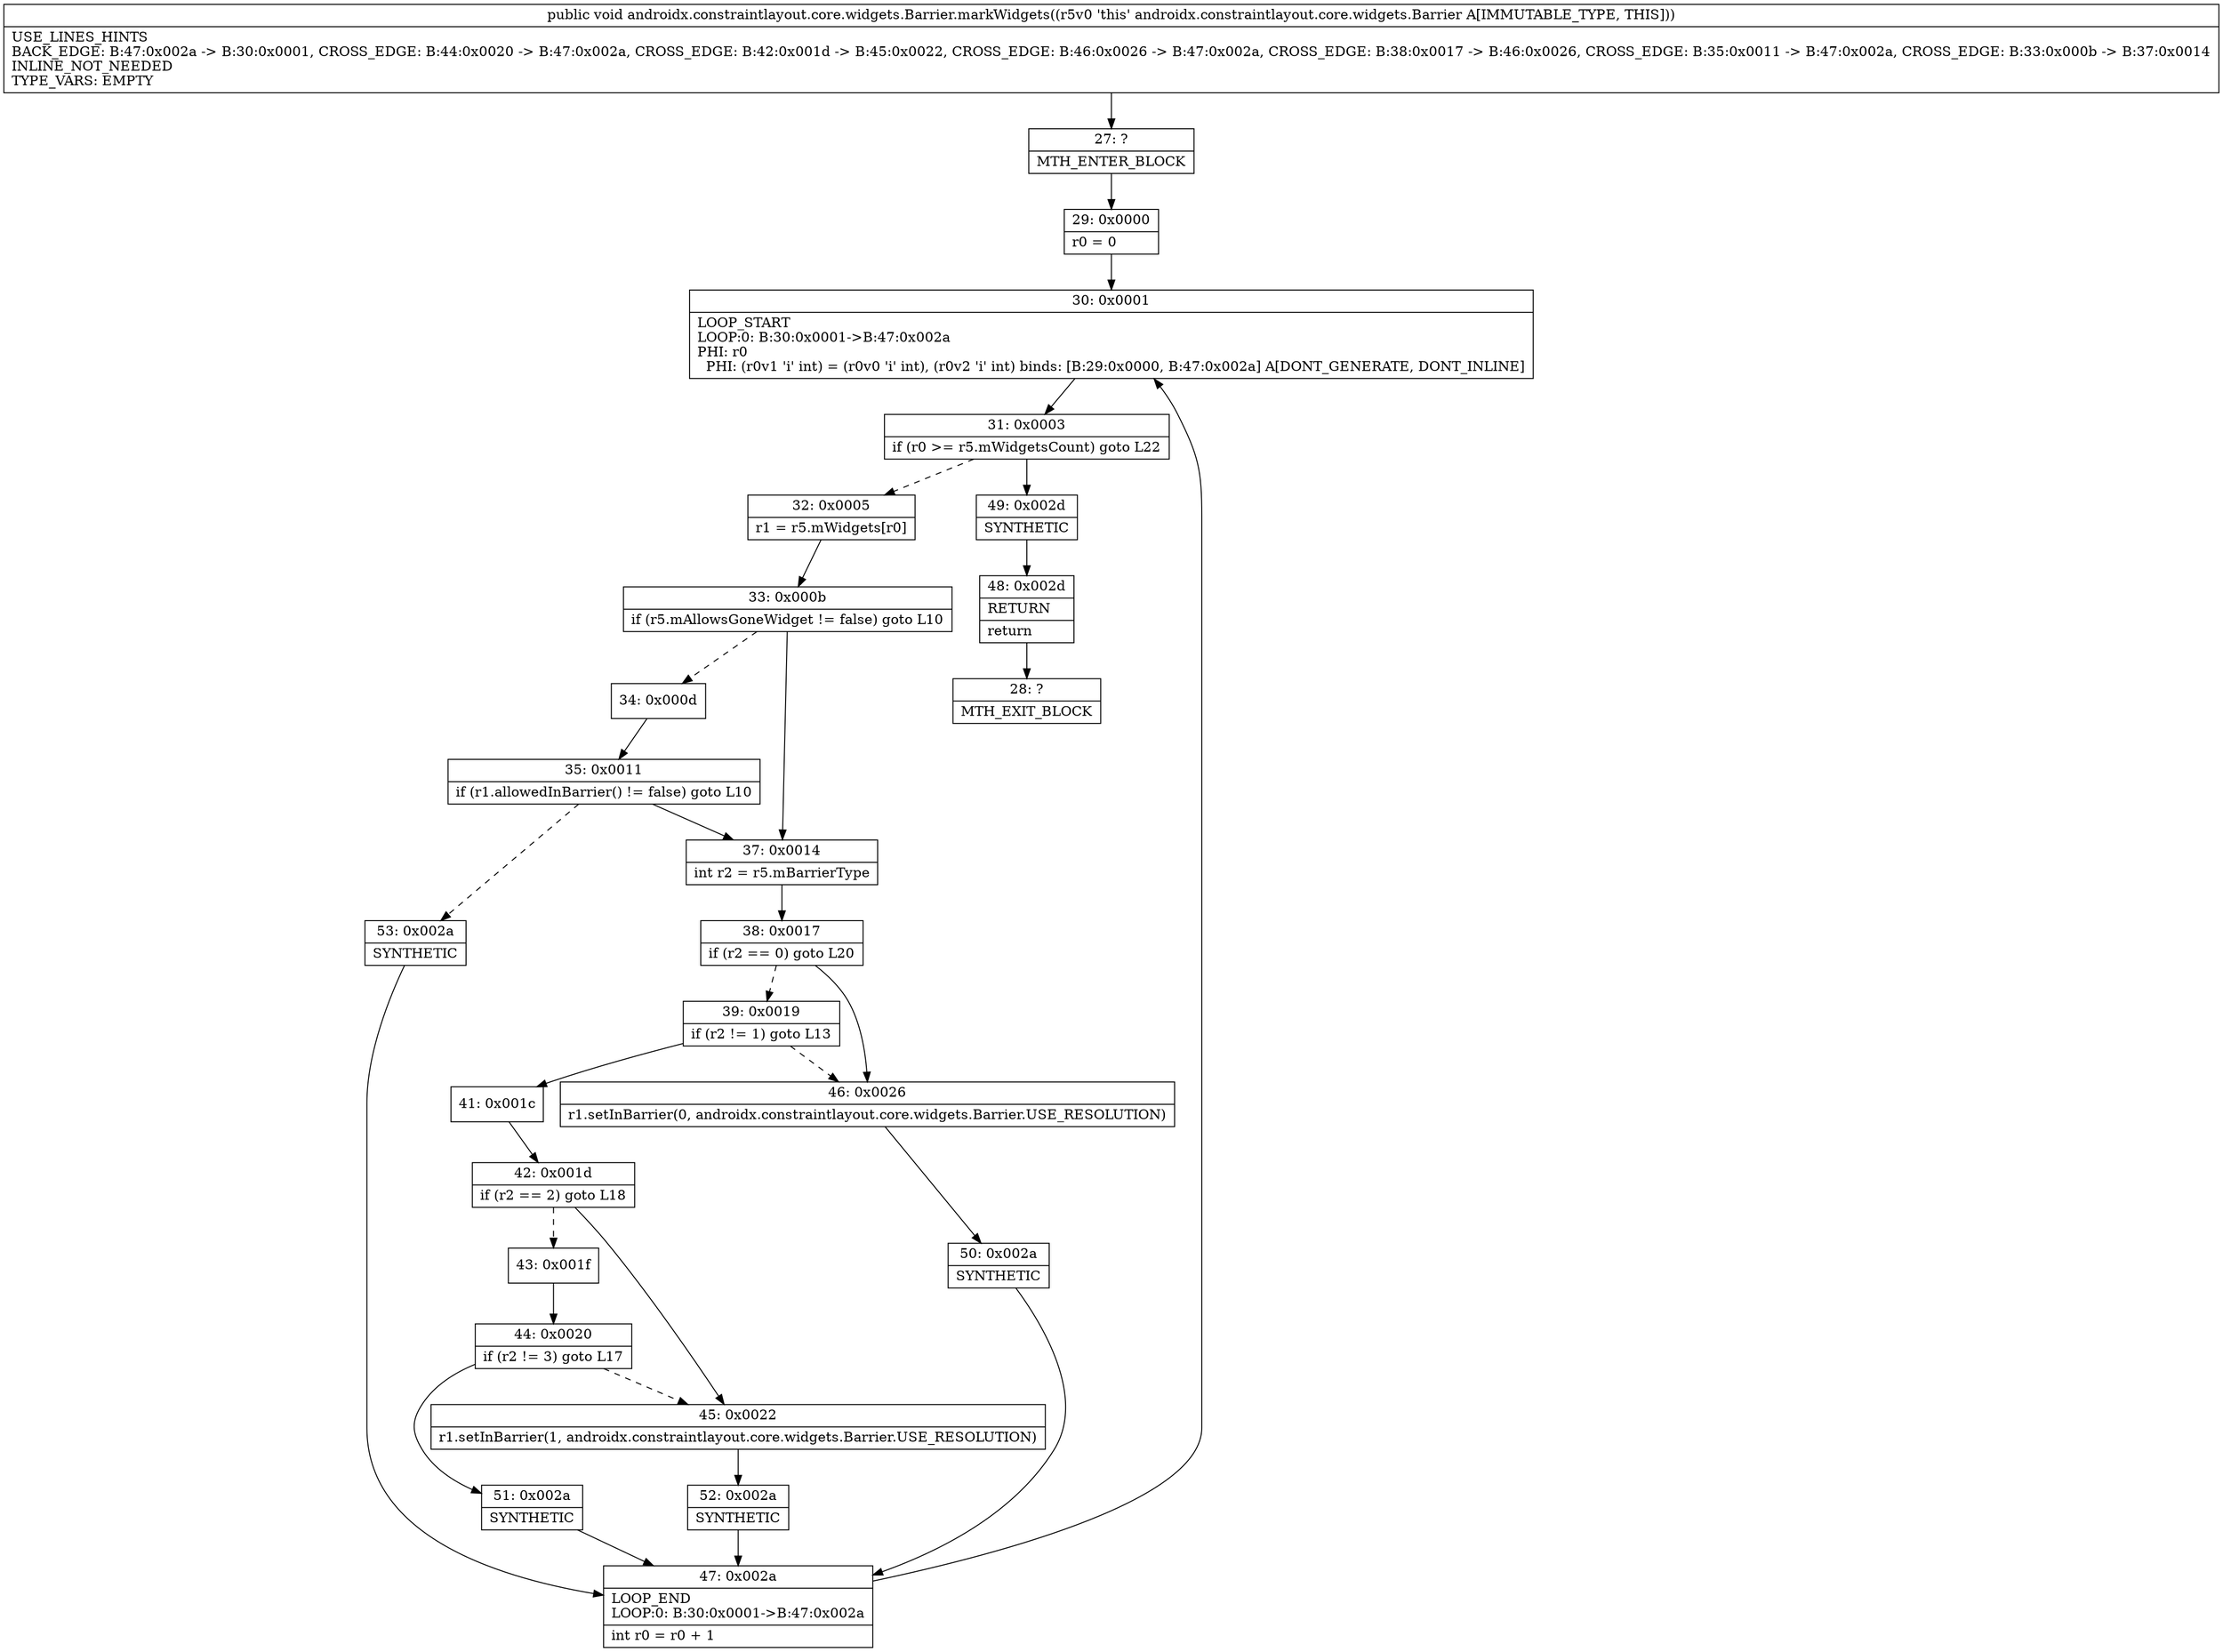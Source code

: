 digraph "CFG forandroidx.constraintlayout.core.widgets.Barrier.markWidgets()V" {
Node_27 [shape=record,label="{27\:\ ?|MTH_ENTER_BLOCK\l}"];
Node_29 [shape=record,label="{29\:\ 0x0000|r0 = 0\l}"];
Node_30 [shape=record,label="{30\:\ 0x0001|LOOP_START\lLOOP:0: B:30:0x0001\-\>B:47:0x002a\lPHI: r0 \l  PHI: (r0v1 'i' int) = (r0v0 'i' int), (r0v2 'i' int) binds: [B:29:0x0000, B:47:0x002a] A[DONT_GENERATE, DONT_INLINE]\l}"];
Node_31 [shape=record,label="{31\:\ 0x0003|if (r0 \>= r5.mWidgetsCount) goto L22\l}"];
Node_32 [shape=record,label="{32\:\ 0x0005|r1 = r5.mWidgets[r0]\l}"];
Node_33 [shape=record,label="{33\:\ 0x000b|if (r5.mAllowsGoneWidget != false) goto L10\l}"];
Node_34 [shape=record,label="{34\:\ 0x000d}"];
Node_35 [shape=record,label="{35\:\ 0x0011|if (r1.allowedInBarrier() != false) goto L10\l}"];
Node_53 [shape=record,label="{53\:\ 0x002a|SYNTHETIC\l}"];
Node_47 [shape=record,label="{47\:\ 0x002a|LOOP_END\lLOOP:0: B:30:0x0001\-\>B:47:0x002a\l|int r0 = r0 + 1\l}"];
Node_37 [shape=record,label="{37\:\ 0x0014|int r2 = r5.mBarrierType\l}"];
Node_38 [shape=record,label="{38\:\ 0x0017|if (r2 == 0) goto L20\l}"];
Node_39 [shape=record,label="{39\:\ 0x0019|if (r2 != 1) goto L13\l}"];
Node_41 [shape=record,label="{41\:\ 0x001c}"];
Node_42 [shape=record,label="{42\:\ 0x001d|if (r2 == 2) goto L18\l}"];
Node_43 [shape=record,label="{43\:\ 0x001f}"];
Node_44 [shape=record,label="{44\:\ 0x0020|if (r2 != 3) goto L17\l}"];
Node_51 [shape=record,label="{51\:\ 0x002a|SYNTHETIC\l}"];
Node_45 [shape=record,label="{45\:\ 0x0022|r1.setInBarrier(1, androidx.constraintlayout.core.widgets.Barrier.USE_RESOLUTION)\l}"];
Node_52 [shape=record,label="{52\:\ 0x002a|SYNTHETIC\l}"];
Node_46 [shape=record,label="{46\:\ 0x0026|r1.setInBarrier(0, androidx.constraintlayout.core.widgets.Barrier.USE_RESOLUTION)\l}"];
Node_50 [shape=record,label="{50\:\ 0x002a|SYNTHETIC\l}"];
Node_49 [shape=record,label="{49\:\ 0x002d|SYNTHETIC\l}"];
Node_48 [shape=record,label="{48\:\ 0x002d|RETURN\l|return\l}"];
Node_28 [shape=record,label="{28\:\ ?|MTH_EXIT_BLOCK\l}"];
MethodNode[shape=record,label="{public void androidx.constraintlayout.core.widgets.Barrier.markWidgets((r5v0 'this' androidx.constraintlayout.core.widgets.Barrier A[IMMUTABLE_TYPE, THIS]))  | USE_LINES_HINTS\lBACK_EDGE: B:47:0x002a \-\> B:30:0x0001, CROSS_EDGE: B:44:0x0020 \-\> B:47:0x002a, CROSS_EDGE: B:42:0x001d \-\> B:45:0x0022, CROSS_EDGE: B:46:0x0026 \-\> B:47:0x002a, CROSS_EDGE: B:38:0x0017 \-\> B:46:0x0026, CROSS_EDGE: B:35:0x0011 \-\> B:47:0x002a, CROSS_EDGE: B:33:0x000b \-\> B:37:0x0014\lINLINE_NOT_NEEDED\lTYPE_VARS: EMPTY\l}"];
MethodNode -> Node_27;Node_27 -> Node_29;
Node_29 -> Node_30;
Node_30 -> Node_31;
Node_31 -> Node_32[style=dashed];
Node_31 -> Node_49;
Node_32 -> Node_33;
Node_33 -> Node_34[style=dashed];
Node_33 -> Node_37;
Node_34 -> Node_35;
Node_35 -> Node_37;
Node_35 -> Node_53[style=dashed];
Node_53 -> Node_47;
Node_47 -> Node_30;
Node_37 -> Node_38;
Node_38 -> Node_39[style=dashed];
Node_38 -> Node_46;
Node_39 -> Node_41;
Node_39 -> Node_46[style=dashed];
Node_41 -> Node_42;
Node_42 -> Node_43[style=dashed];
Node_42 -> Node_45;
Node_43 -> Node_44;
Node_44 -> Node_45[style=dashed];
Node_44 -> Node_51;
Node_51 -> Node_47;
Node_45 -> Node_52;
Node_52 -> Node_47;
Node_46 -> Node_50;
Node_50 -> Node_47;
Node_49 -> Node_48;
Node_48 -> Node_28;
}

